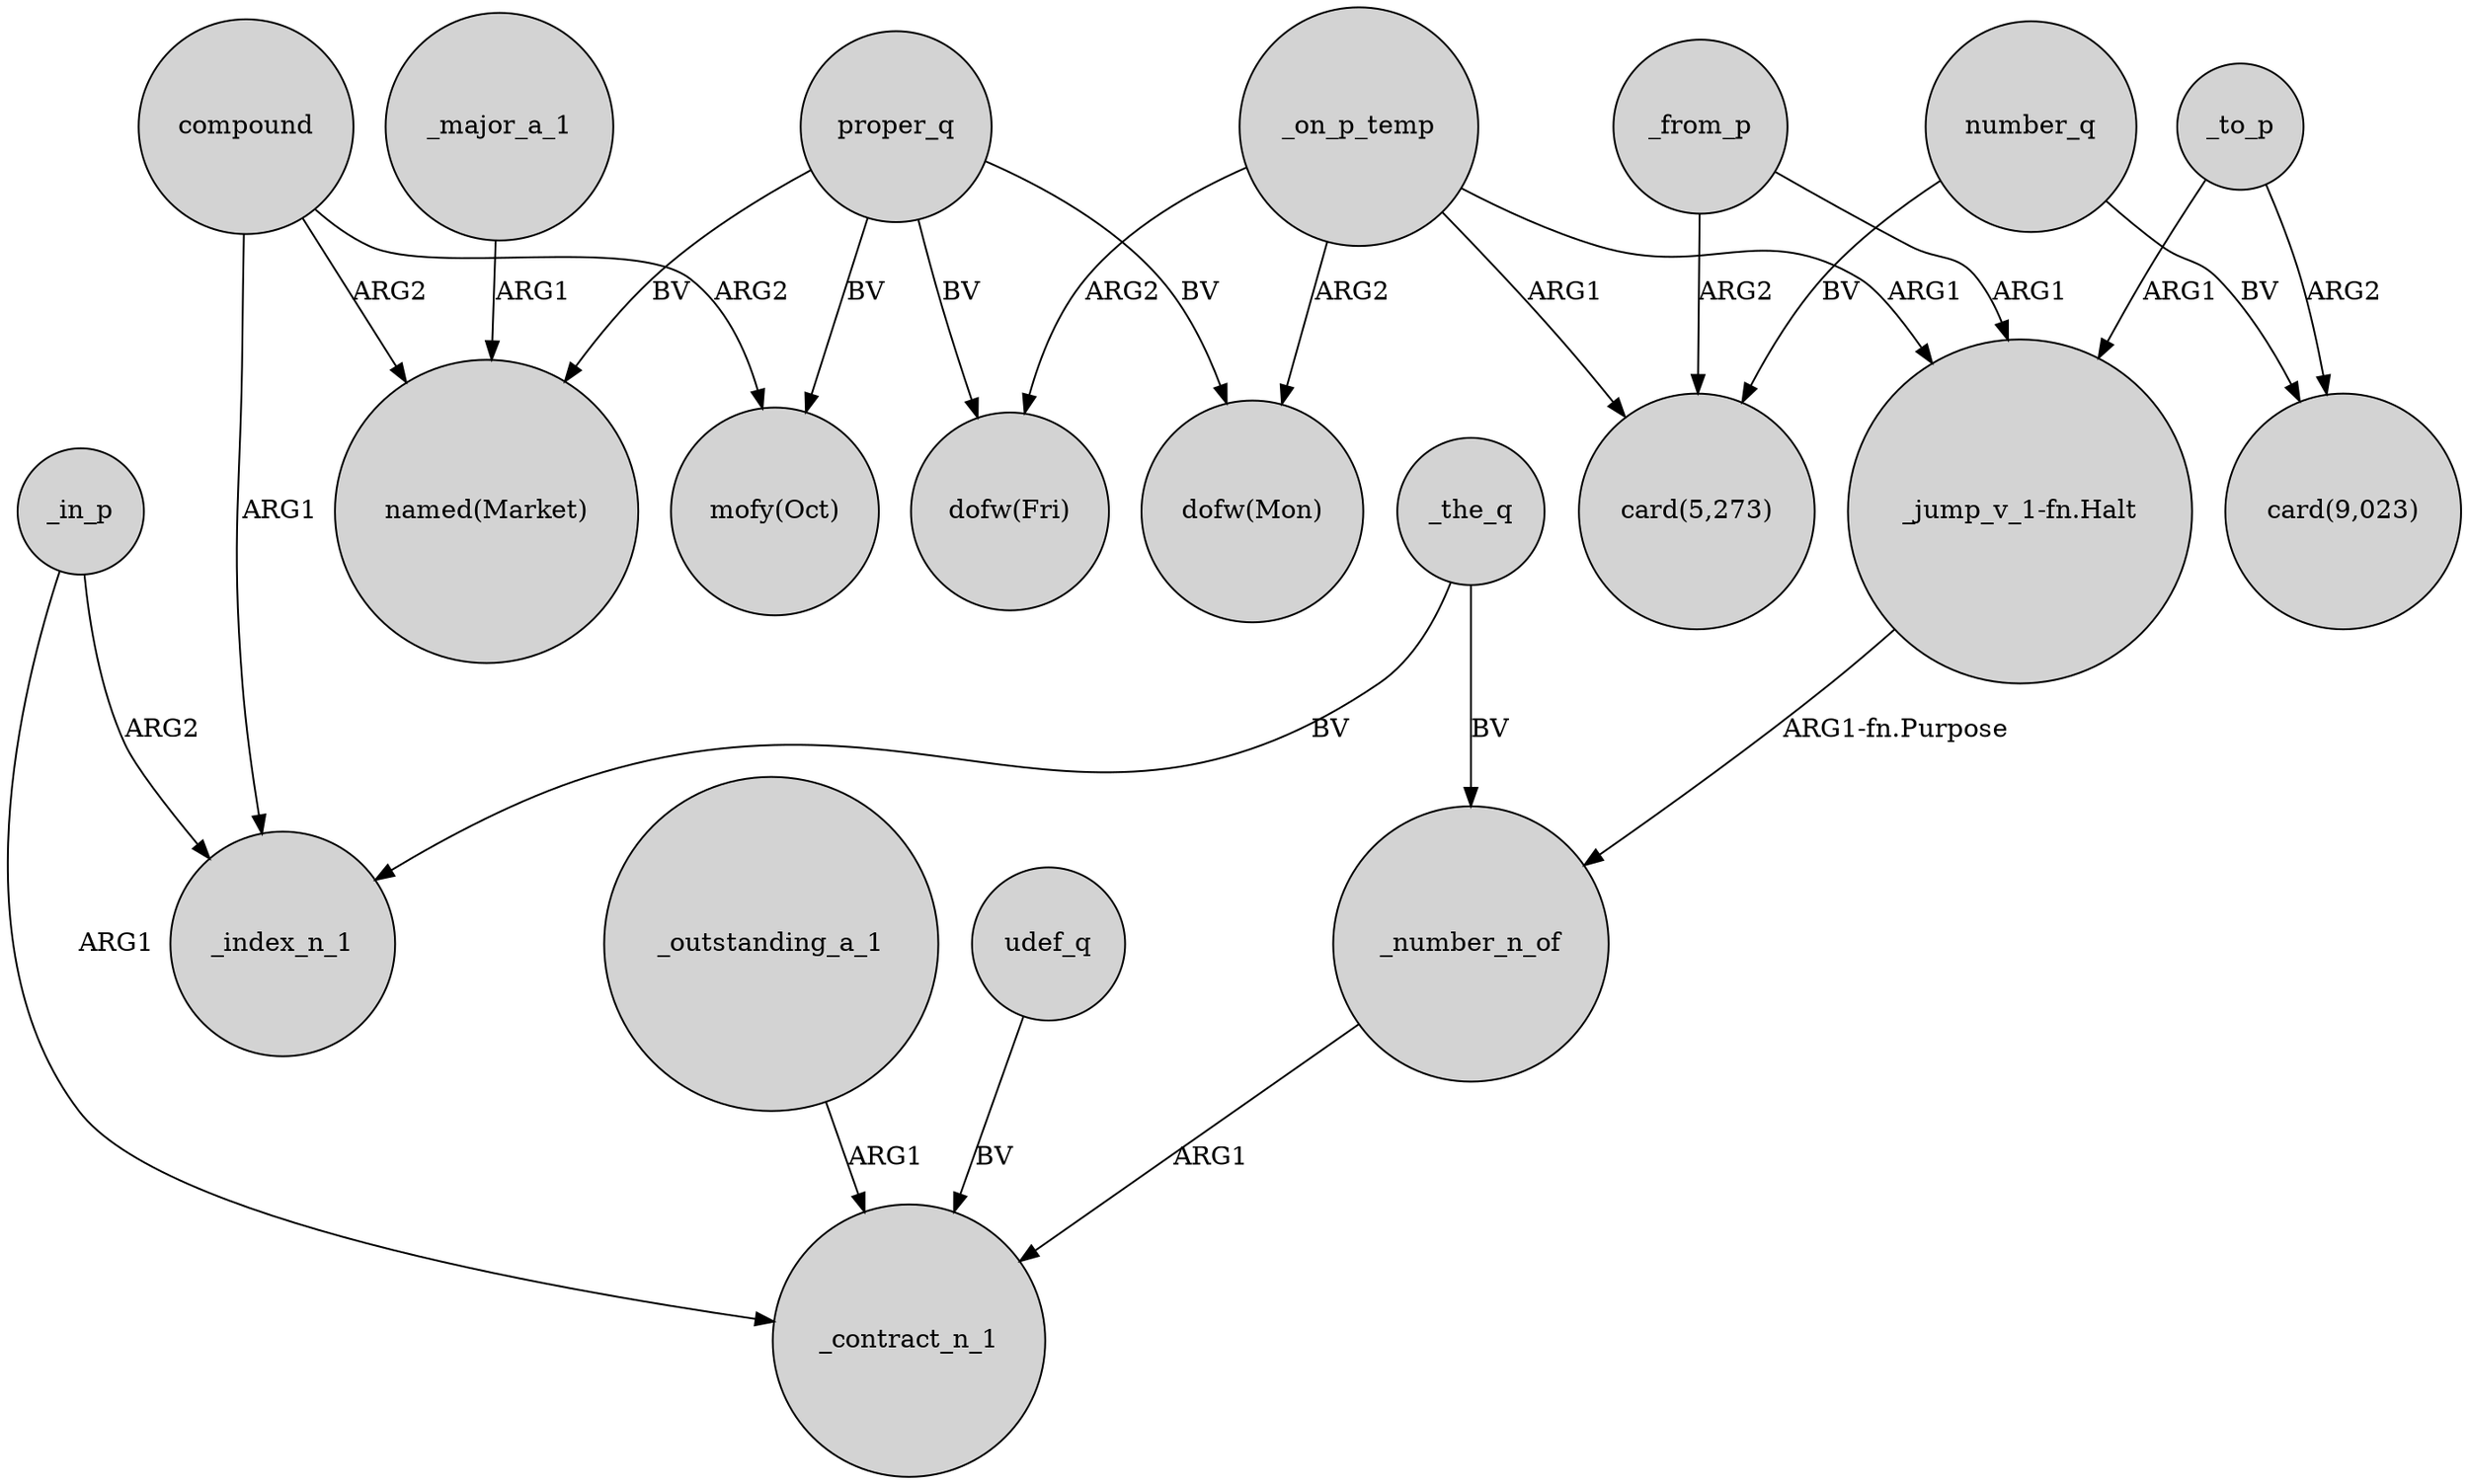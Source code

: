 digraph {
	node [shape=circle style=filled]
	_major_a_1 -> "named(Market)" [label=ARG1]
	_on_p_temp -> "_jump_v_1-fn.Halt" [label=ARG1]
	proper_q -> "dofw(Fri)" [label=BV]
	_the_q -> _number_n_of [label=BV]
	_number_n_of -> _contract_n_1 [label=ARG1]
	proper_q -> "dofw(Mon)" [label=BV]
	proper_q -> "named(Market)" [label=BV]
	_the_q -> _index_n_1 [label=BV]
	_from_p -> "_jump_v_1-fn.Halt" [label=ARG1]
	_from_p -> "card(5,273)" [label=ARG2]
	_in_p -> _index_n_1 [label=ARG2]
	number_q -> "card(5,273)" [label=BV]
	_to_p -> "card(9,023)" [label=ARG2]
	number_q -> "card(9,023)" [label=BV]
	_on_p_temp -> "dofw(Fri)" [label=ARG2]
	_outstanding_a_1 -> _contract_n_1 [label=ARG1]
	_on_p_temp -> "card(5,273)" [label=ARG1]
	_on_p_temp -> "dofw(Mon)" [label=ARG2]
	compound -> _index_n_1 [label=ARG1]
	"_jump_v_1-fn.Halt" -> _number_n_of [label="ARG1-fn.Purpose"]
	proper_q -> "mofy(Oct)" [label=BV]
	compound -> "named(Market)" [label=ARG2]
	_in_p -> _contract_n_1 [label=ARG1]
	udef_q -> _contract_n_1 [label=BV]
	compound -> "mofy(Oct)" [label=ARG2]
	_to_p -> "_jump_v_1-fn.Halt" [label=ARG1]
}
